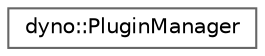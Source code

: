 digraph "Graphical Class Hierarchy"
{
 // LATEX_PDF_SIZE
  bgcolor="transparent";
  edge [fontname=Helvetica,fontsize=10,labelfontname=Helvetica,labelfontsize=10];
  node [fontname=Helvetica,fontsize=10,shape=box,height=0.2,width=0.4];
  rankdir="LR";
  Node0 [id="Node000000",label="dyno::PluginManager",height=0.2,width=0.4,color="grey40", fillcolor="white", style="filled",URL="$classdyno_1_1_plugin_manager.html",tooltip="Repository of plugins. It can instantiate any class from any loaded plugin by its name."];
}
